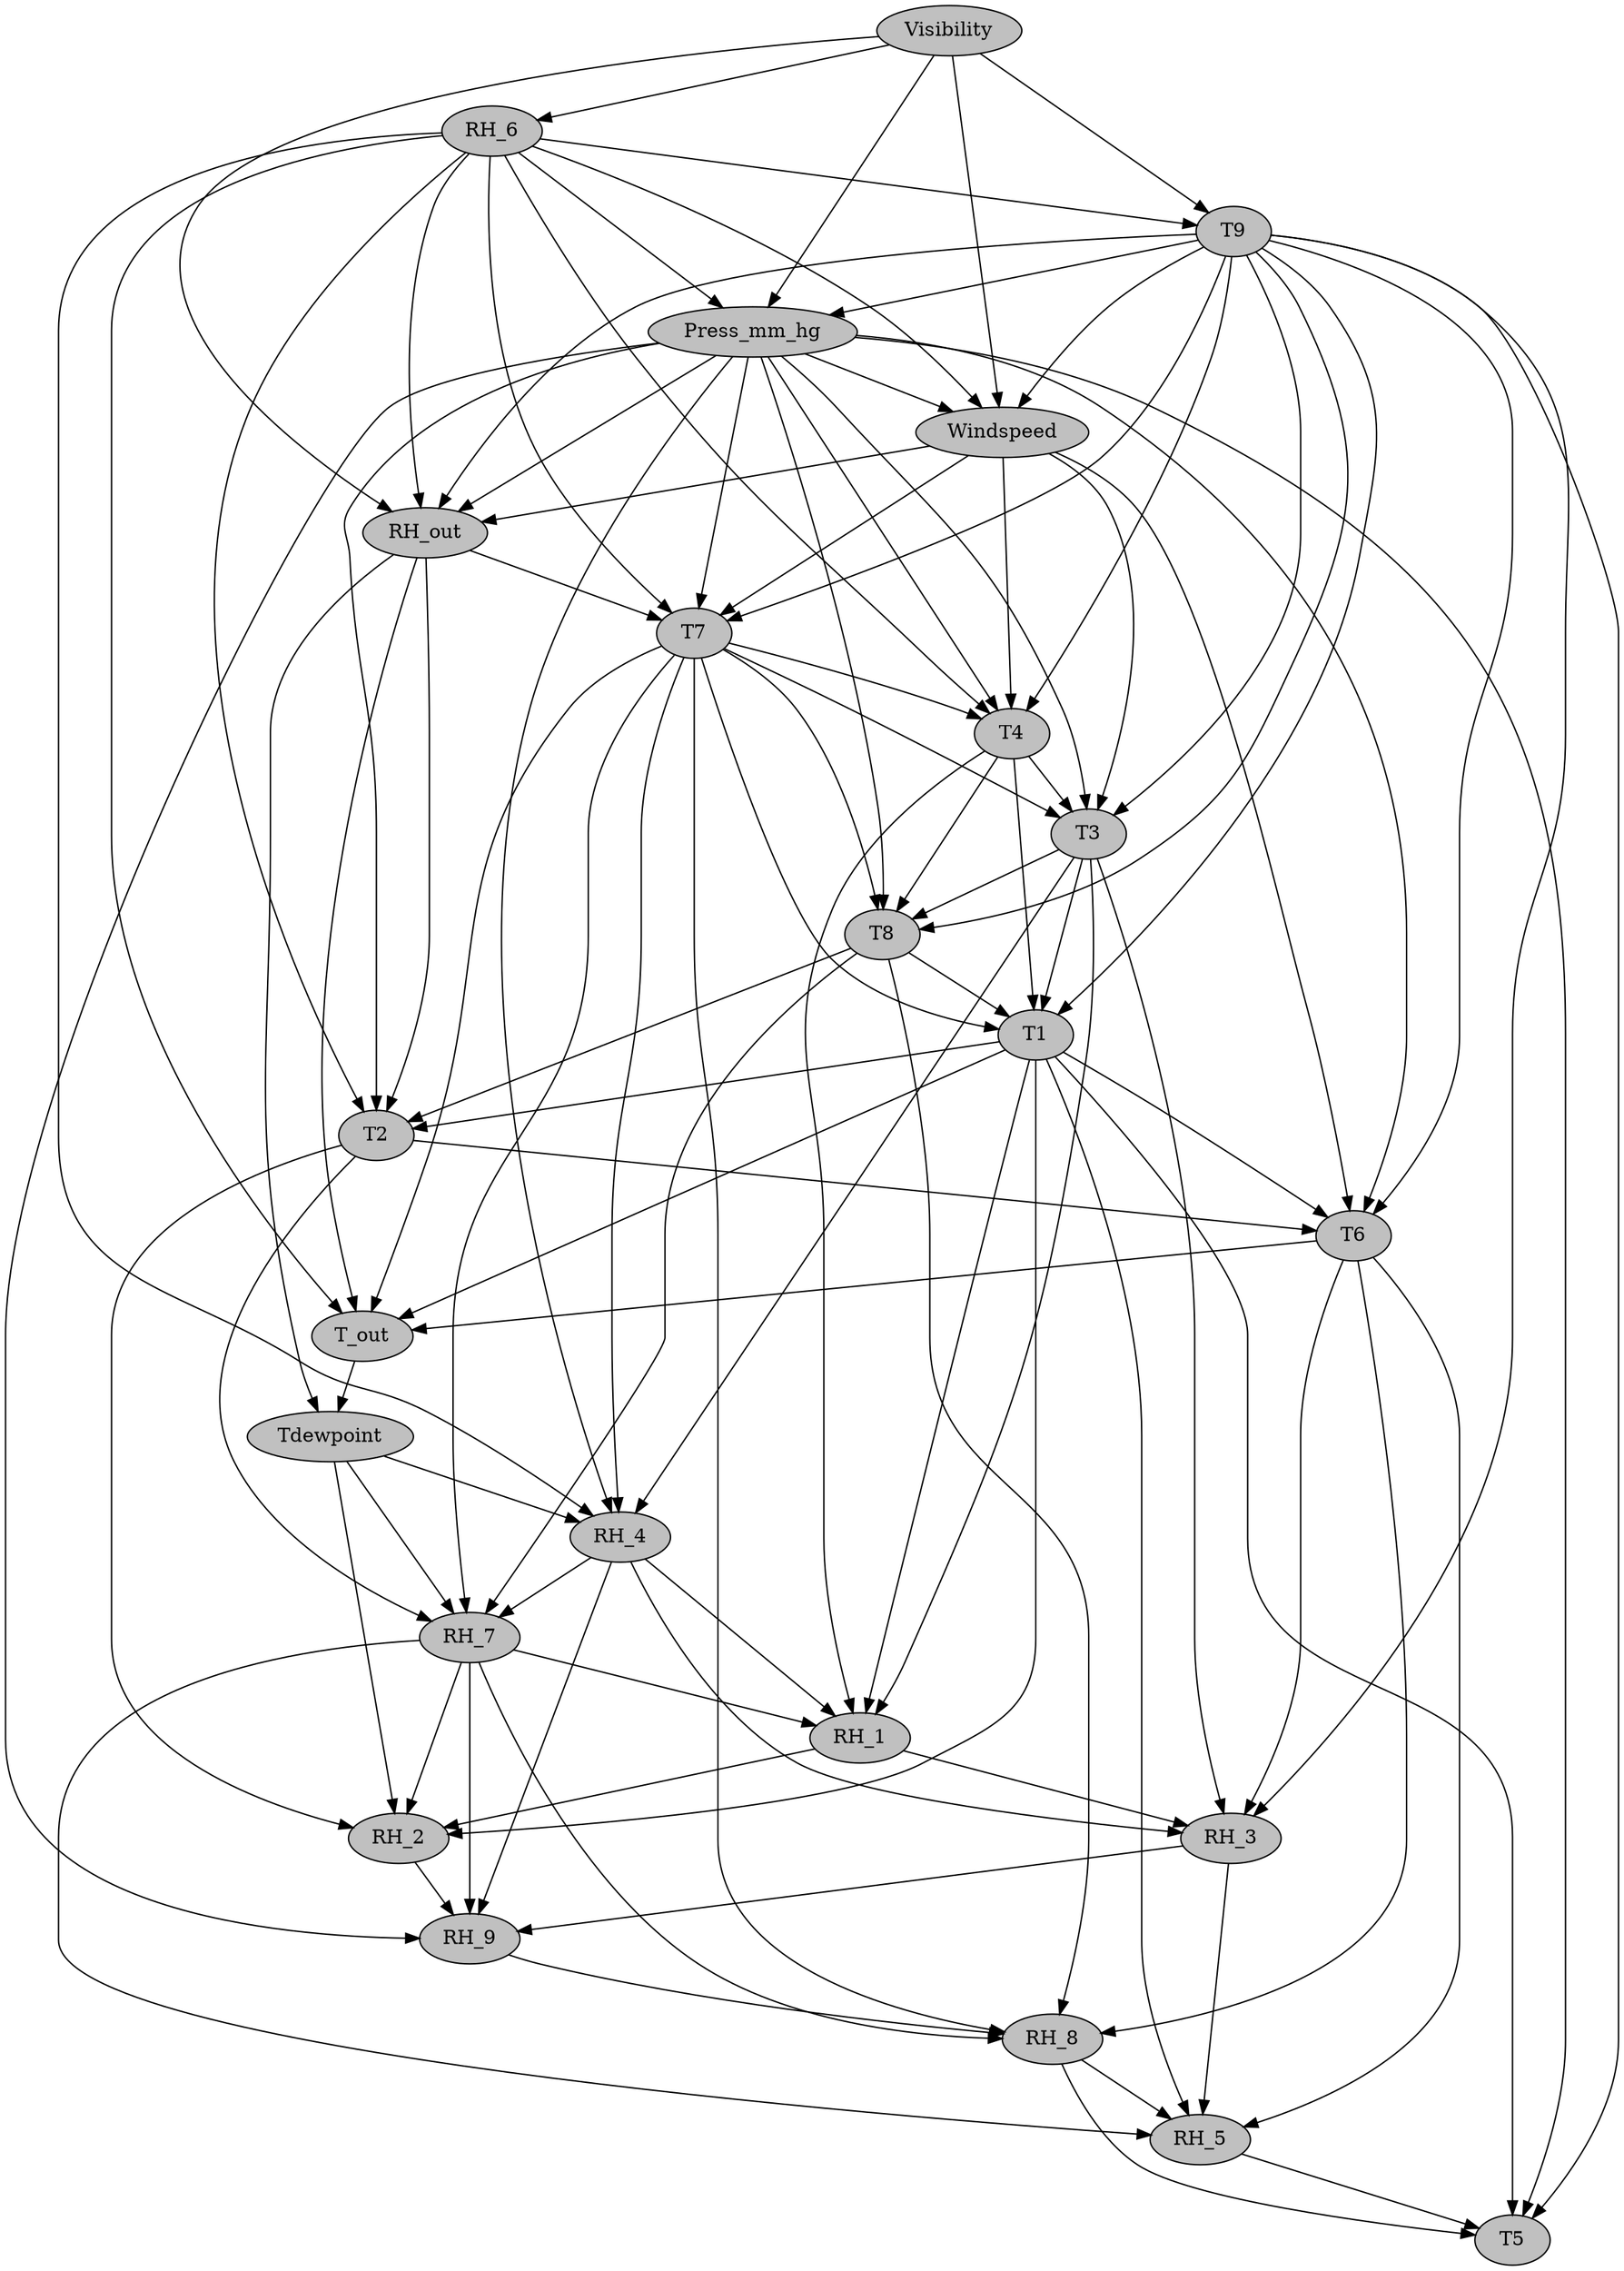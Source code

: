 strict digraph "" {
	T1	[fillcolor=gray,
		style=filled];
	RH_1	[fillcolor=gray,
		style=filled];
	T1 -> RH_1;
	T2	[fillcolor=gray,
		style=filled];
	T1 -> T2;
	RH_2	[fillcolor=gray,
		style=filled];
	T1 -> RH_2;
	T5	[fillcolor=gray,
		style=filled];
	T1 -> T5;
	RH_5	[fillcolor=gray,
		style=filled];
	T1 -> RH_5;
	T6	[fillcolor=gray,
		style=filled];
	T1 -> T6;
	T_out	[fillcolor=gray,
		style=filled];
	T1 -> T_out;
	RH_1 -> RH_2;
	RH_3	[fillcolor=gray,
		style=filled];
	RH_1 -> RH_3;
	T2 -> RH_2;
	T2 -> T6;
	RH_7	[fillcolor=gray,
		style=filled];
	T2 -> RH_7;
	RH_9	[fillcolor=gray,
		style=filled];
	RH_2 -> RH_9;
	T3	[fillcolor=gray,
		style=filled];
	T3 -> T1;
	T3 -> RH_1;
	T3 -> RH_3;
	RH_4	[fillcolor=gray,
		style=filled];
	T3 -> RH_4;
	T8	[fillcolor=gray,
		style=filled];
	T3 -> T8;
	RH_3 -> RH_5;
	RH_3 -> RH_9;
	T4	[fillcolor=gray,
		style=filled];
	T4 -> T1;
	T4 -> RH_1;
	T4 -> T3;
	T4 -> T8;
	RH_4 -> RH_1;
	RH_4 -> RH_3;
	RH_4 -> RH_7;
	RH_4 -> RH_9;
	RH_5 -> T5;
	T6 -> RH_3;
	T6 -> RH_5;
	RH_8	[fillcolor=gray,
		style=filled];
	T6 -> RH_8;
	T6 -> T_out;
	RH_6	[fillcolor=gray,
		style=filled];
	RH_6 -> T2;
	RH_6 -> T4;
	RH_6 -> RH_4;
	T7	[fillcolor=gray,
		style=filled];
	RH_6 -> T7;
	T9	[fillcolor=gray,
		style=filled];
	RH_6 -> T9;
	RH_6 -> T_out;
	Press_mm_hg	[fillcolor=gray,
		style=filled];
	RH_6 -> Press_mm_hg;
	RH_out	[fillcolor=gray,
		style=filled];
	RH_6 -> RH_out;
	Windspeed	[fillcolor=gray,
		style=filled];
	RH_6 -> Windspeed;
	T7 -> T1;
	T7 -> T3;
	T7 -> T4;
	T7 -> RH_4;
	T7 -> RH_7;
	T7 -> T8;
	T7 -> RH_8;
	T7 -> T_out;
	RH_7 -> RH_1;
	RH_7 -> RH_2;
	RH_7 -> RH_5;
	RH_7 -> RH_8;
	RH_7 -> RH_9;
	T8 -> T1;
	T8 -> T2;
	T8 -> RH_7;
	T8 -> RH_8;
	RH_8 -> T5;
	RH_8 -> RH_5;
	T9 -> T1;
	T9 -> T3;
	T9 -> RH_3;
	T9 -> T4;
	T9 -> T5;
	T9 -> T6;
	T9 -> T7;
	T9 -> T8;
	T9 -> Press_mm_hg;
	T9 -> RH_out;
	T9 -> Windspeed;
	RH_9 -> RH_8;
	Tdewpoint	[fillcolor=gray,
		style=filled];
	T_out -> Tdewpoint;
	Press_mm_hg -> T2;
	Press_mm_hg -> T3;
	Press_mm_hg -> T4;
	Press_mm_hg -> RH_4;
	Press_mm_hg -> T5;
	Press_mm_hg -> T6;
	Press_mm_hg -> T7;
	Press_mm_hg -> T8;
	Press_mm_hg -> RH_9;
	Press_mm_hg -> RH_out;
	Press_mm_hg -> Windspeed;
	RH_out -> T2;
	RH_out -> T7;
	RH_out -> T_out;
	RH_out -> Tdewpoint;
	Windspeed -> T3;
	Windspeed -> T4;
	Windspeed -> T6;
	Windspeed -> T7;
	Windspeed -> RH_out;
	Visibility	[fillcolor=gray,
		style=filled];
	Visibility -> RH_6;
	Visibility -> T9;
	Visibility -> Press_mm_hg;
	Visibility -> RH_out;
	Visibility -> Windspeed;
	Tdewpoint -> RH_2;
	Tdewpoint -> RH_4;
	Tdewpoint -> RH_7;
}
